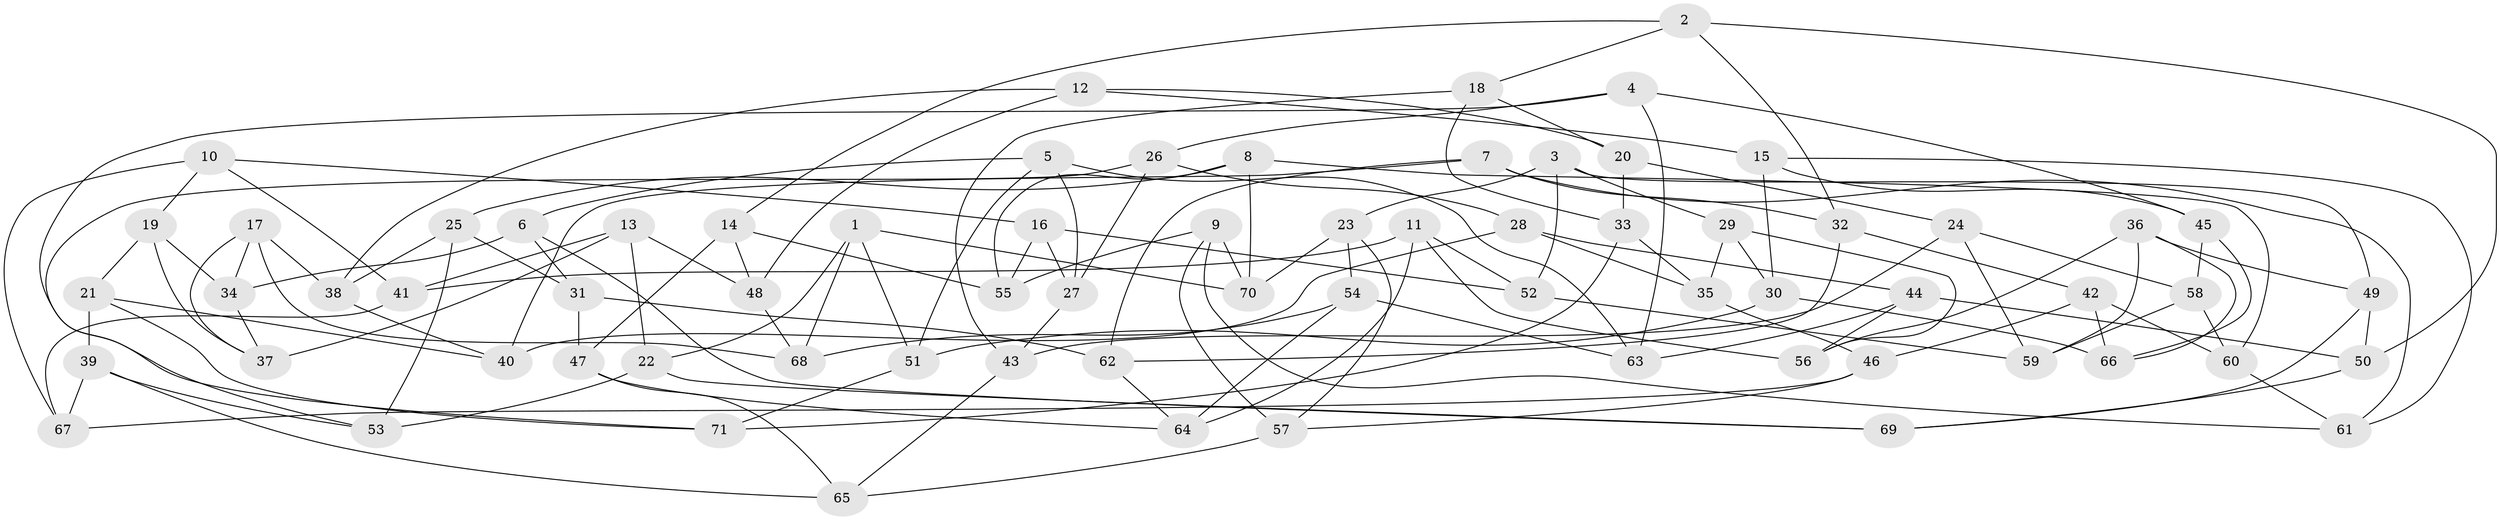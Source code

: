 // Generated by graph-tools (version 1.1) at 2025/50/03/09/25 03:50:44]
// undirected, 71 vertices, 142 edges
graph export_dot {
graph [start="1"]
  node [color=gray90,style=filled];
  1;
  2;
  3;
  4;
  5;
  6;
  7;
  8;
  9;
  10;
  11;
  12;
  13;
  14;
  15;
  16;
  17;
  18;
  19;
  20;
  21;
  22;
  23;
  24;
  25;
  26;
  27;
  28;
  29;
  30;
  31;
  32;
  33;
  34;
  35;
  36;
  37;
  38;
  39;
  40;
  41;
  42;
  43;
  44;
  45;
  46;
  47;
  48;
  49;
  50;
  51;
  52;
  53;
  54;
  55;
  56;
  57;
  58;
  59;
  60;
  61;
  62;
  63;
  64;
  65;
  66;
  67;
  68;
  69;
  70;
  71;
  1 -- 22;
  1 -- 51;
  1 -- 70;
  1 -- 68;
  2 -- 32;
  2 -- 14;
  2 -- 50;
  2 -- 18;
  3 -- 49;
  3 -- 29;
  3 -- 52;
  3 -- 23;
  4 -- 63;
  4 -- 71;
  4 -- 45;
  4 -- 26;
  5 -- 6;
  5 -- 63;
  5 -- 27;
  5 -- 51;
  6 -- 31;
  6 -- 69;
  6 -- 34;
  7 -- 32;
  7 -- 62;
  7 -- 61;
  7 -- 40;
  8 -- 25;
  8 -- 55;
  8 -- 60;
  8 -- 70;
  9 -- 61;
  9 -- 55;
  9 -- 70;
  9 -- 57;
  10 -- 19;
  10 -- 41;
  10 -- 67;
  10 -- 16;
  11 -- 41;
  11 -- 56;
  11 -- 52;
  11 -- 64;
  12 -- 15;
  12 -- 48;
  12 -- 20;
  12 -- 38;
  13 -- 48;
  13 -- 41;
  13 -- 37;
  13 -- 22;
  14 -- 47;
  14 -- 55;
  14 -- 48;
  15 -- 30;
  15 -- 61;
  15 -- 45;
  16 -- 55;
  16 -- 52;
  16 -- 27;
  17 -- 38;
  17 -- 68;
  17 -- 37;
  17 -- 34;
  18 -- 33;
  18 -- 43;
  18 -- 20;
  19 -- 34;
  19 -- 37;
  19 -- 21;
  20 -- 24;
  20 -- 33;
  21 -- 71;
  21 -- 39;
  21 -- 40;
  22 -- 69;
  22 -- 53;
  23 -- 57;
  23 -- 70;
  23 -- 54;
  24 -- 59;
  24 -- 58;
  24 -- 43;
  25 -- 38;
  25 -- 53;
  25 -- 31;
  26 -- 27;
  26 -- 53;
  26 -- 28;
  27 -- 43;
  28 -- 35;
  28 -- 40;
  28 -- 44;
  29 -- 35;
  29 -- 56;
  29 -- 30;
  30 -- 51;
  30 -- 66;
  31 -- 62;
  31 -- 47;
  32 -- 62;
  32 -- 42;
  33 -- 35;
  33 -- 71;
  34 -- 37;
  35 -- 46;
  36 -- 49;
  36 -- 59;
  36 -- 56;
  36 -- 66;
  38 -- 40;
  39 -- 65;
  39 -- 53;
  39 -- 67;
  41 -- 67;
  42 -- 46;
  42 -- 60;
  42 -- 66;
  43 -- 65;
  44 -- 63;
  44 -- 56;
  44 -- 50;
  45 -- 66;
  45 -- 58;
  46 -- 67;
  46 -- 57;
  47 -- 65;
  47 -- 64;
  48 -- 68;
  49 -- 50;
  49 -- 69;
  50 -- 69;
  51 -- 71;
  52 -- 59;
  54 -- 63;
  54 -- 68;
  54 -- 64;
  57 -- 65;
  58 -- 60;
  58 -- 59;
  60 -- 61;
  62 -- 64;
}
